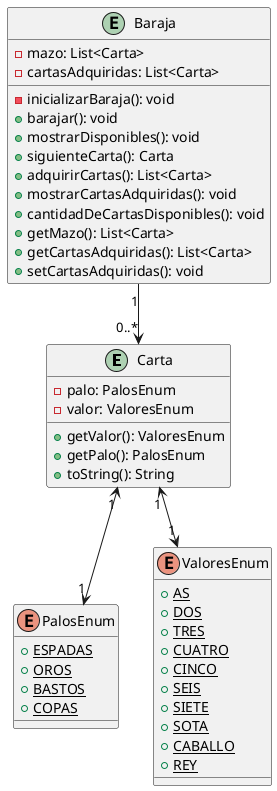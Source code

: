 @startuml juego_de_cartas

entity Carta {
    - palo: PalosEnum
    - valor: ValoresEnum
    + getValor(): ValoresEnum
    + getPalo(): PalosEnum
    + toString(): String
}

entity Baraja {
    - mazo: List<Carta>
    - cartasAdquiridas: List<Carta>
    - inicializarBaraja(): void
    + barajar(): void
    + mostrarDisponibles(): void
    + siguienteCarta(): Carta
    + adquirirCartas(): List<Carta>
    + mostrarCartasAdquiridas(): void
    + cantidadDeCartasDisponibles(): void
    + getMazo(): List<Carta>
    + getCartasAdquiridas(): List<Carta>
    + setCartasAdquiridas(): void
}

enum PalosEnum {
    +  {static} ESPADAS 
    +  {static} OROS 
    +  {static} BASTOS 
    +  {static} COPAS 
}

enum ValoresEnum {
    +  {static} AS
    +  {static} DOS
    +  {static} TRES
    +  {static} CUATRO
    +  {static} CINCO
    +  {static} SEIS
    +  {static} SIETE
    +  {static} SOTA
    +  {static} CABALLO
    +  {static} REY
}

Carta "1" <--> "1" PalosEnum
Carta "1" <--> "1" ValoresEnum
Baraja "1" --> "0..*" Carta

@enduml